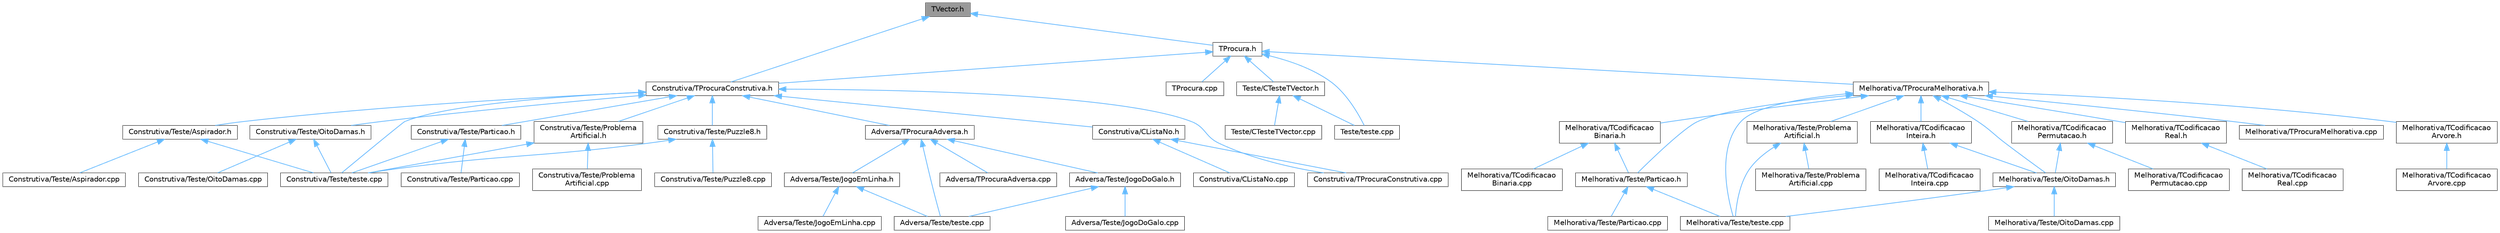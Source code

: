 digraph "TVector.h"
{
 // LATEX_PDF_SIZE
  bgcolor="transparent";
  edge [fontname=Helvetica,fontsize=10,labelfontname=Helvetica,labelfontsize=10];
  node [fontname=Helvetica,fontsize=10,shape=box,height=0.2,width=0.4];
  Node1 [id="Node000001",label="TVector.h",height=0.2,width=0.4,color="gray40", fillcolor="grey60", style="filled", fontcolor="black",tooltip="Vetor dinâmico genérico com operações de pilha, conjuntos e algoritmos úteis."];
  Node1 -> Node2 [id="edge63_Node000001_Node000002",dir="back",color="steelblue1",style="solid",tooltip=" "];
  Node2 [id="Node000002",label="Construtiva/TProcuraConstrutiva.h",height=0.2,width=0.4,color="grey40", fillcolor="white", style="filled",URL="$TProcuraConstrutiva_8h.html",tooltip=" "];
  Node2 -> Node3 [id="edge64_Node000002_Node000003",dir="back",color="steelblue1",style="solid",tooltip=" "];
  Node3 [id="Node000003",label="Adversa/TProcuraAdversa.h",height=0.2,width=0.4,color="grey40", fillcolor="white", style="filled",URL="$TProcuraAdversa_8h.html",tooltip=" "];
  Node3 -> Node4 [id="edge65_Node000003_Node000004",dir="back",color="steelblue1",style="solid",tooltip=" "];
  Node4 [id="Node000004",label="Adversa/TProcuraAdversa.cpp",height=0.2,width=0.4,color="grey40", fillcolor="white", style="filled",URL="$TProcuraAdversa_8cpp.html",tooltip=" "];
  Node3 -> Node5 [id="edge66_Node000003_Node000005",dir="back",color="steelblue1",style="solid",tooltip=" "];
  Node5 [id="Node000005",label="Adversa/Teste/JogoDoGalo.h",height=0.2,width=0.4,color="grey40", fillcolor="white", style="filled",URL="$JogoDoGalo_8h.html",tooltip=" "];
  Node5 -> Node6 [id="edge67_Node000005_Node000006",dir="back",color="steelblue1",style="solid",tooltip=" "];
  Node6 [id="Node000006",label="Adversa/Teste/JogoDoGalo.cpp",height=0.2,width=0.4,color="grey40", fillcolor="white", style="filled",URL="$JogoDoGalo_8cpp.html",tooltip=" "];
  Node5 -> Node7 [id="edge68_Node000005_Node000007",dir="back",color="steelblue1",style="solid",tooltip=" "];
  Node7 [id="Node000007",label="Adversa/Teste/teste.cpp",height=0.2,width=0.4,color="grey40", fillcolor="white", style="filled",URL="$Adversa_2Teste_2teste_8cpp.html",tooltip=" "];
  Node3 -> Node8 [id="edge69_Node000003_Node000008",dir="back",color="steelblue1",style="solid",tooltip=" "];
  Node8 [id="Node000008",label="Adversa/Teste/JogoEmLinha.h",height=0.2,width=0.4,color="grey40", fillcolor="white", style="filled",URL="$JogoEmLinha_8h.html",tooltip=" "];
  Node8 -> Node9 [id="edge70_Node000008_Node000009",dir="back",color="steelblue1",style="solid",tooltip=" "];
  Node9 [id="Node000009",label="Adversa/Teste/JogoEmLinha.cpp",height=0.2,width=0.4,color="grey40", fillcolor="white", style="filled",URL="$JogoEmLinha_8cpp.html",tooltip=" "];
  Node8 -> Node7 [id="edge71_Node000008_Node000007",dir="back",color="steelblue1",style="solid",tooltip=" "];
  Node3 -> Node7 [id="edge72_Node000003_Node000007",dir="back",color="steelblue1",style="solid",tooltip=" "];
  Node2 -> Node10 [id="edge73_Node000002_Node000010",dir="back",color="steelblue1",style="solid",tooltip=" "];
  Node10 [id="Node000010",label="Construtiva/CListaNo.h",height=0.2,width=0.4,color="grey40", fillcolor="white", style="filled",URL="$CListaNo_8h.html",tooltip=" "];
  Node10 -> Node11 [id="edge74_Node000010_Node000011",dir="back",color="steelblue1",style="solid",tooltip=" "];
  Node11 [id="Node000011",label="Construtiva/CListaNo.cpp",height=0.2,width=0.4,color="grey40", fillcolor="white", style="filled",URL="$CListaNo_8cpp.html",tooltip=" "];
  Node10 -> Node12 [id="edge75_Node000010_Node000012",dir="back",color="steelblue1",style="solid",tooltip=" "];
  Node12 [id="Node000012",label="Construtiva/TProcuraConstrutiva.cpp",height=0.2,width=0.4,color="grey40", fillcolor="white", style="filled",URL="$TProcuraConstrutiva_8cpp.html",tooltip=" "];
  Node2 -> Node12 [id="edge76_Node000002_Node000012",dir="back",color="steelblue1",style="solid",tooltip=" "];
  Node2 -> Node13 [id="edge77_Node000002_Node000013",dir="back",color="steelblue1",style="solid",tooltip=" "];
  Node13 [id="Node000013",label="Construtiva/Teste/Aspirador.h",height=0.2,width=0.4,color="grey40", fillcolor="white", style="filled",URL="$Aspirador_8h.html",tooltip=" "];
  Node13 -> Node14 [id="edge78_Node000013_Node000014",dir="back",color="steelblue1",style="solid",tooltip=" "];
  Node14 [id="Node000014",label="Construtiva/Teste/Aspirador.cpp",height=0.2,width=0.4,color="grey40", fillcolor="white", style="filled",URL="$Aspirador_8cpp.html",tooltip=" "];
  Node13 -> Node15 [id="edge79_Node000013_Node000015",dir="back",color="steelblue1",style="solid",tooltip=" "];
  Node15 [id="Node000015",label="Construtiva/Teste/teste.cpp",height=0.2,width=0.4,color="grey40", fillcolor="white", style="filled",URL="$Construtiva_2Teste_2teste_8cpp.html",tooltip=" "];
  Node2 -> Node16 [id="edge80_Node000002_Node000016",dir="back",color="steelblue1",style="solid",tooltip=" "];
  Node16 [id="Node000016",label="Construtiva/Teste/OitoDamas.h",height=0.2,width=0.4,color="grey40", fillcolor="white", style="filled",URL="$Construtiva_2Teste_2OitoDamas_8h.html",tooltip=" "];
  Node16 -> Node17 [id="edge81_Node000016_Node000017",dir="back",color="steelblue1",style="solid",tooltip=" "];
  Node17 [id="Node000017",label="Construtiva/Teste/OitoDamas.cpp",height=0.2,width=0.4,color="grey40", fillcolor="white", style="filled",URL="$Construtiva_2Teste_2OitoDamas_8cpp.html",tooltip=" "];
  Node16 -> Node15 [id="edge82_Node000016_Node000015",dir="back",color="steelblue1",style="solid",tooltip=" "];
  Node2 -> Node18 [id="edge83_Node000002_Node000018",dir="back",color="steelblue1",style="solid",tooltip=" "];
  Node18 [id="Node000018",label="Construtiva/Teste/Particao.h",height=0.2,width=0.4,color="grey40", fillcolor="white", style="filled",URL="$Construtiva_2Teste_2Particao_8h.html",tooltip=" "];
  Node18 -> Node19 [id="edge84_Node000018_Node000019",dir="back",color="steelblue1",style="solid",tooltip=" "];
  Node19 [id="Node000019",label="Construtiva/Teste/Particao.cpp",height=0.2,width=0.4,color="grey40", fillcolor="white", style="filled",URL="$Construtiva_2Teste_2Particao_8cpp.html",tooltip=" "];
  Node18 -> Node15 [id="edge85_Node000018_Node000015",dir="back",color="steelblue1",style="solid",tooltip=" "];
  Node2 -> Node20 [id="edge86_Node000002_Node000020",dir="back",color="steelblue1",style="solid",tooltip=" "];
  Node20 [id="Node000020",label="Construtiva/Teste/Problema\lArtificial.h",height=0.2,width=0.4,color="grey40", fillcolor="white", style="filled",URL="$Construtiva_2Teste_2ProblemaArtificial_8h.html",tooltip=" "];
  Node20 -> Node21 [id="edge87_Node000020_Node000021",dir="back",color="steelblue1",style="solid",tooltip=" "];
  Node21 [id="Node000021",label="Construtiva/Teste/Problema\lArtificial.cpp",height=0.2,width=0.4,color="grey40", fillcolor="white", style="filled",URL="$Construtiva_2Teste_2ProblemaArtificial_8cpp.html",tooltip=" "];
  Node20 -> Node15 [id="edge88_Node000020_Node000015",dir="back",color="steelblue1",style="solid",tooltip=" "];
  Node2 -> Node22 [id="edge89_Node000002_Node000022",dir="back",color="steelblue1",style="solid",tooltip=" "];
  Node22 [id="Node000022",label="Construtiva/Teste/Puzzle8.h",height=0.2,width=0.4,color="grey40", fillcolor="white", style="filled",URL="$Puzzle8_8h.html",tooltip=" "];
  Node22 -> Node23 [id="edge90_Node000022_Node000023",dir="back",color="steelblue1",style="solid",tooltip=" "];
  Node23 [id="Node000023",label="Construtiva/Teste/Puzzle8.cpp",height=0.2,width=0.4,color="grey40", fillcolor="white", style="filled",URL="$Puzzle8_8cpp.html",tooltip=" "];
  Node22 -> Node15 [id="edge91_Node000022_Node000015",dir="back",color="steelblue1",style="solid",tooltip=" "];
  Node2 -> Node15 [id="edge92_Node000002_Node000015",dir="back",color="steelblue1",style="solid",tooltip=" "];
  Node1 -> Node24 [id="edge93_Node000001_Node000024",dir="back",color="steelblue1",style="solid",tooltip=" "];
  Node24 [id="Node000024",label="TProcura.h",height=0.2,width=0.4,color="grey40", fillcolor="white", style="filled",URL="$TProcura_8h.html",tooltip=" "];
  Node24 -> Node2 [id="edge94_Node000024_Node000002",dir="back",color="steelblue1",style="solid",tooltip=" "];
  Node24 -> Node25 [id="edge95_Node000024_Node000025",dir="back",color="steelblue1",style="solid",tooltip=" "];
  Node25 [id="Node000025",label="Melhorativa/TProcuraMelhorativa.h",height=0.2,width=0.4,color="grey40", fillcolor="white", style="filled",URL="$TProcuraMelhorativa_8h.html",tooltip=" "];
  Node25 -> Node26 [id="edge96_Node000025_Node000026",dir="back",color="steelblue1",style="solid",tooltip=" "];
  Node26 [id="Node000026",label="Melhorativa/TCodificacao\lArvore.h",height=0.2,width=0.4,color="grey40", fillcolor="white", style="filled",URL="$TCodificacaoArvore_8h.html",tooltip=" "];
  Node26 -> Node27 [id="edge97_Node000026_Node000027",dir="back",color="steelblue1",style="solid",tooltip=" "];
  Node27 [id="Node000027",label="Melhorativa/TCodificacao\lArvore.cpp",height=0.2,width=0.4,color="grey40", fillcolor="white", style="filled",URL="$TCodificacaoArvore_8cpp.html",tooltip=" "];
  Node25 -> Node28 [id="edge98_Node000025_Node000028",dir="back",color="steelblue1",style="solid",tooltip=" "];
  Node28 [id="Node000028",label="Melhorativa/TCodificacao\lBinaria.h",height=0.2,width=0.4,color="grey40", fillcolor="white", style="filled",URL="$TCodificacaoBinaria_8h.html",tooltip=" "];
  Node28 -> Node29 [id="edge99_Node000028_Node000029",dir="back",color="steelblue1",style="solid",tooltip=" "];
  Node29 [id="Node000029",label="Melhorativa/TCodificacao\lBinaria.cpp",height=0.2,width=0.4,color="grey40", fillcolor="white", style="filled",URL="$TCodificacaoBinaria_8cpp.html",tooltip=" "];
  Node28 -> Node30 [id="edge100_Node000028_Node000030",dir="back",color="steelblue1",style="solid",tooltip=" "];
  Node30 [id="Node000030",label="Melhorativa/Teste/Particao.h",height=0.2,width=0.4,color="grey40", fillcolor="white", style="filled",URL="$Melhorativa_2Teste_2Particao_8h.html",tooltip=" "];
  Node30 -> Node31 [id="edge101_Node000030_Node000031",dir="back",color="steelblue1",style="solid",tooltip=" "];
  Node31 [id="Node000031",label="Melhorativa/Teste/Particao.cpp",height=0.2,width=0.4,color="grey40", fillcolor="white", style="filled",URL="$Melhorativa_2Teste_2Particao_8cpp.html",tooltip=" "];
  Node30 -> Node32 [id="edge102_Node000030_Node000032",dir="back",color="steelblue1",style="solid",tooltip=" "];
  Node32 [id="Node000032",label="Melhorativa/Teste/teste.cpp",height=0.2,width=0.4,color="grey40", fillcolor="white", style="filled",URL="$Melhorativa_2Teste_2teste_8cpp.html",tooltip=" "];
  Node25 -> Node33 [id="edge103_Node000025_Node000033",dir="back",color="steelblue1",style="solid",tooltip=" "];
  Node33 [id="Node000033",label="Melhorativa/TCodificacao\lInteira.h",height=0.2,width=0.4,color="grey40", fillcolor="white", style="filled",URL="$TCodificacaoInteira_8h.html",tooltip=" "];
  Node33 -> Node34 [id="edge104_Node000033_Node000034",dir="back",color="steelblue1",style="solid",tooltip=" "];
  Node34 [id="Node000034",label="Melhorativa/TCodificacao\lInteira.cpp",height=0.2,width=0.4,color="grey40", fillcolor="white", style="filled",URL="$TCodificacaoInteira_8cpp.html",tooltip=" "];
  Node33 -> Node35 [id="edge105_Node000033_Node000035",dir="back",color="steelblue1",style="solid",tooltip=" "];
  Node35 [id="Node000035",label="Melhorativa/Teste/OitoDamas.h",height=0.2,width=0.4,color="grey40", fillcolor="white", style="filled",URL="$Melhorativa_2Teste_2OitoDamas_8h.html",tooltip=" "];
  Node35 -> Node36 [id="edge106_Node000035_Node000036",dir="back",color="steelblue1",style="solid",tooltip=" "];
  Node36 [id="Node000036",label="Melhorativa/Teste/OitoDamas.cpp",height=0.2,width=0.4,color="grey40", fillcolor="white", style="filled",URL="$Melhorativa_2Teste_2OitoDamas_8cpp.html",tooltip=" "];
  Node35 -> Node32 [id="edge107_Node000035_Node000032",dir="back",color="steelblue1",style="solid",tooltip=" "];
  Node25 -> Node37 [id="edge108_Node000025_Node000037",dir="back",color="steelblue1",style="solid",tooltip=" "];
  Node37 [id="Node000037",label="Melhorativa/TCodificacao\lPermutacao.h",height=0.2,width=0.4,color="grey40", fillcolor="white", style="filled",URL="$TCodificacaoPermutacao_8h.html",tooltip=" "];
  Node37 -> Node38 [id="edge109_Node000037_Node000038",dir="back",color="steelblue1",style="solid",tooltip=" "];
  Node38 [id="Node000038",label="Melhorativa/TCodificacao\lPermutacao.cpp",height=0.2,width=0.4,color="grey40", fillcolor="white", style="filled",URL="$TCodificacaoPermutacao_8cpp.html",tooltip=" "];
  Node37 -> Node35 [id="edge110_Node000037_Node000035",dir="back",color="steelblue1",style="solid",tooltip=" "];
  Node25 -> Node39 [id="edge111_Node000025_Node000039",dir="back",color="steelblue1",style="solid",tooltip=" "];
  Node39 [id="Node000039",label="Melhorativa/TCodificacao\lReal.h",height=0.2,width=0.4,color="grey40", fillcolor="white", style="filled",URL="$TCodificacaoReal_8h.html",tooltip=" "];
  Node39 -> Node40 [id="edge112_Node000039_Node000040",dir="back",color="steelblue1",style="solid",tooltip=" "];
  Node40 [id="Node000040",label="Melhorativa/TCodificacao\lReal.cpp",height=0.2,width=0.4,color="grey40", fillcolor="white", style="filled",URL="$TCodificacaoReal_8cpp.html",tooltip=" "];
  Node25 -> Node41 [id="edge113_Node000025_Node000041",dir="back",color="steelblue1",style="solid",tooltip=" "];
  Node41 [id="Node000041",label="Melhorativa/TProcuraMelhorativa.cpp",height=0.2,width=0.4,color="grey40", fillcolor="white", style="filled",URL="$TProcuraMelhorativa_8cpp.html",tooltip=" "];
  Node25 -> Node35 [id="edge114_Node000025_Node000035",dir="back",color="steelblue1",style="solid",tooltip=" "];
  Node25 -> Node30 [id="edge115_Node000025_Node000030",dir="back",color="steelblue1",style="solid",tooltip=" "];
  Node25 -> Node42 [id="edge116_Node000025_Node000042",dir="back",color="steelblue1",style="solid",tooltip=" "];
  Node42 [id="Node000042",label="Melhorativa/Teste/Problema\lArtificial.h",height=0.2,width=0.4,color="grey40", fillcolor="white", style="filled",URL="$Melhorativa_2Teste_2ProblemaArtificial_8h.html",tooltip=" "];
  Node42 -> Node43 [id="edge117_Node000042_Node000043",dir="back",color="steelblue1",style="solid",tooltip=" "];
  Node43 [id="Node000043",label="Melhorativa/Teste/Problema\lArtificial.cpp",height=0.2,width=0.4,color="grey40", fillcolor="white", style="filled",URL="$Melhorativa_2Teste_2ProblemaArtificial_8cpp.html",tooltip=" "];
  Node42 -> Node32 [id="edge118_Node000042_Node000032",dir="back",color="steelblue1",style="solid",tooltip=" "];
  Node25 -> Node32 [id="edge119_Node000025_Node000032",dir="back",color="steelblue1",style="solid",tooltip=" "];
  Node24 -> Node44 [id="edge120_Node000024_Node000044",dir="back",color="steelblue1",style="solid",tooltip=" "];
  Node44 [id="Node000044",label="TProcura.cpp",height=0.2,width=0.4,color="grey40", fillcolor="white", style="filled",URL="$TProcura_8cpp.html",tooltip=" "];
  Node24 -> Node45 [id="edge121_Node000024_Node000045",dir="back",color="steelblue1",style="solid",tooltip=" "];
  Node45 [id="Node000045",label="Teste/CTesteTVector.h",height=0.2,width=0.4,color="grey40", fillcolor="white", style="filled",URL="$CTesteTVector_8h.html",tooltip=" "];
  Node45 -> Node46 [id="edge122_Node000045_Node000046",dir="back",color="steelblue1",style="solid",tooltip=" "];
  Node46 [id="Node000046",label="Teste/CTesteTVector.cpp",height=0.2,width=0.4,color="grey40", fillcolor="white", style="filled",URL="$CTesteTVector_8cpp.html",tooltip=" "];
  Node45 -> Node47 [id="edge123_Node000045_Node000047",dir="back",color="steelblue1",style="solid",tooltip=" "];
  Node47 [id="Node000047",label="Teste/teste.cpp",height=0.2,width=0.4,color="grey40", fillcolor="white", style="filled",URL="$Teste_2teste_8cpp.html",tooltip=" "];
  Node24 -> Node47 [id="edge124_Node000024_Node000047",dir="back",color="steelblue1",style="solid",tooltip=" "];
}
